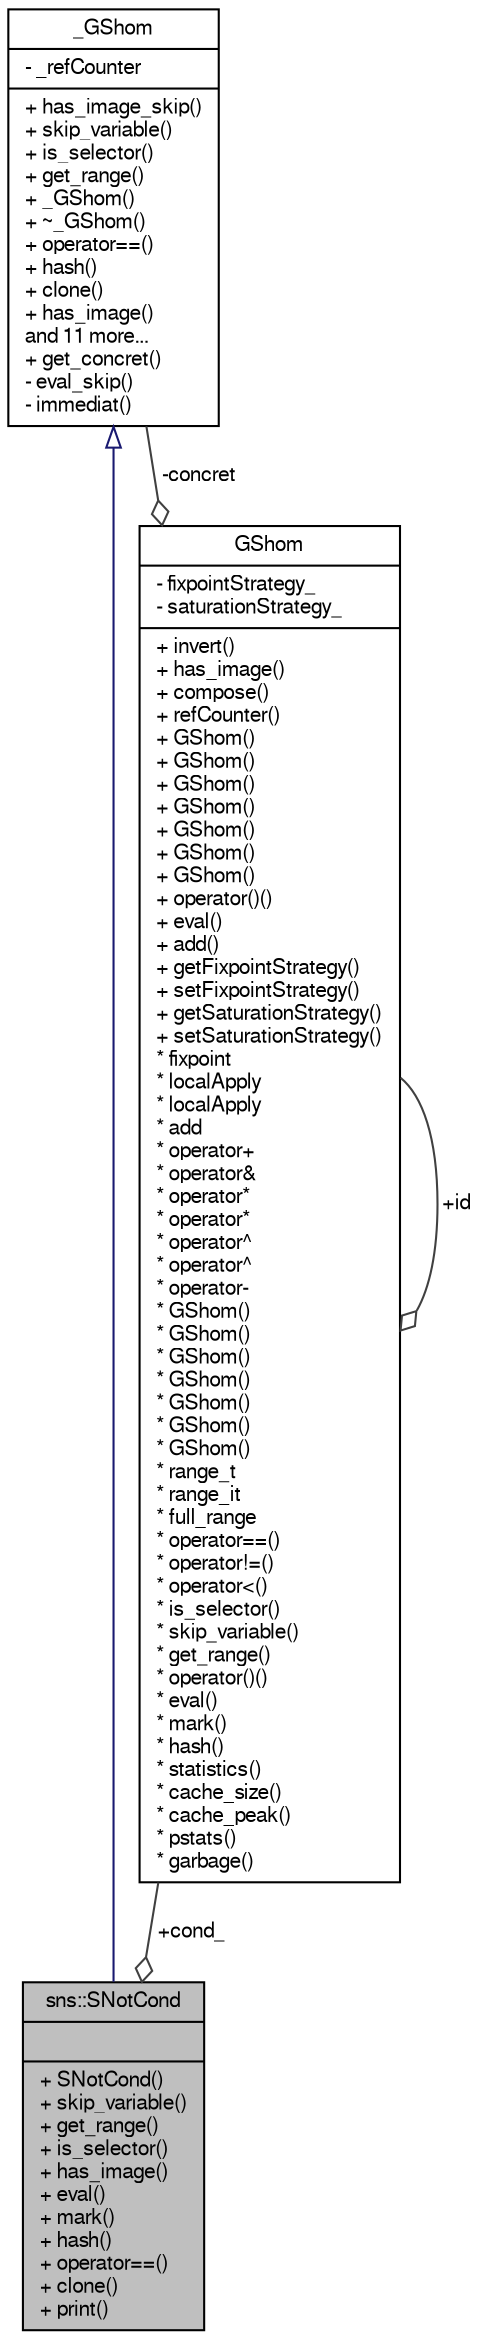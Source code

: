 digraph "sns::SNotCond"
{
  edge [fontname="FreeSans",fontsize="10",labelfontname="FreeSans",labelfontsize="10"];
  node [fontname="FreeSans",fontsize="10",shape=record];
  Node1 [label="{sns::SNotCond\n||+ SNotCond()\l+ skip_variable()\l+ get_range()\l+ is_selector()\l+ has_image()\l+ eval()\l+ mark()\l+ hash()\l+ operator==()\l+ clone()\l+ print()\l}",height=0.2,width=0.4,color="black", fillcolor="grey75", style="filled" fontcolor="black"];
  Node2 -> Node1 [dir="back",color="midnightblue",fontsize="10",style="solid",arrowtail="onormal",fontname="FreeSans"];
  Node2 [label="{_GShom\n|- _refCounter\l|+ has_image_skip()\l+ skip_variable()\l+ is_selector()\l+ get_range()\l+ _GShom()\l+ ~_GShom()\l+ operator==()\l+ hash()\l+ clone()\l+ has_image()\land 11 more...\l+ get_concret()\l- eval_skip()\l- immediat()\l}",height=0.2,width=0.4,color="black", fillcolor="white", style="filled",URL="$class__GShom.html",tooltip="The concrete data class for Homomorphisms. "];
  Node3 -> Node1 [color="grey25",fontsize="10",style="solid",label=" +cond_" ,arrowhead="odiamond",fontname="FreeSans"];
  Node3 [label="{GShom\n|- fixpointStrategy_\l- saturationStrategy_\l|+ invert()\l+ has_image()\l+ compose()\l+ refCounter()\l+ GShom()\l+ GShom()\l+ GShom()\l+ GShom()\l+ GShom()\l+ GShom()\l+ GShom()\l+ operator()()\l+ eval()\l+ add()\l+ getFixpointStrategy()\l+ setFixpointStrategy()\l+ getSaturationStrategy()\l+ setSaturationStrategy()\l* fixpoint\l* localApply\l* localApply\l* add\l* operator+\l* operator&\l* operator*\l* operator*\l* operator^\l* operator^\l* operator-\l* GShom()\l* GShom()\l* GShom()\l* GShom()\l* GShom()\l* GShom()\l* GShom()\l* range_t\l* range_it\l* full_range\l* operator==()\l* operator!=()\l* operator\<()\l* is_selector()\l* skip_variable()\l* get_range()\l* operator()()\l* eval()\l* mark()\l* hash()\l* statistics()\l* cache_size()\l* cache_peak()\l* pstats()\l* garbage()\l}",height=0.2,width=0.4,color="black", fillcolor="white", style="filled",URL="$classGShom.html",tooltip="This class is the base class for Homomorphisms over SDD. "];
  Node3 -> Node3 [color="grey25",fontsize="10",style="solid",label=" +id" ,arrowhead="odiamond",fontname="FreeSans"];
  Node2 -> Node3 [color="grey25",fontsize="10",style="solid",label=" -concret" ,arrowhead="odiamond",fontname="FreeSans"];
}
